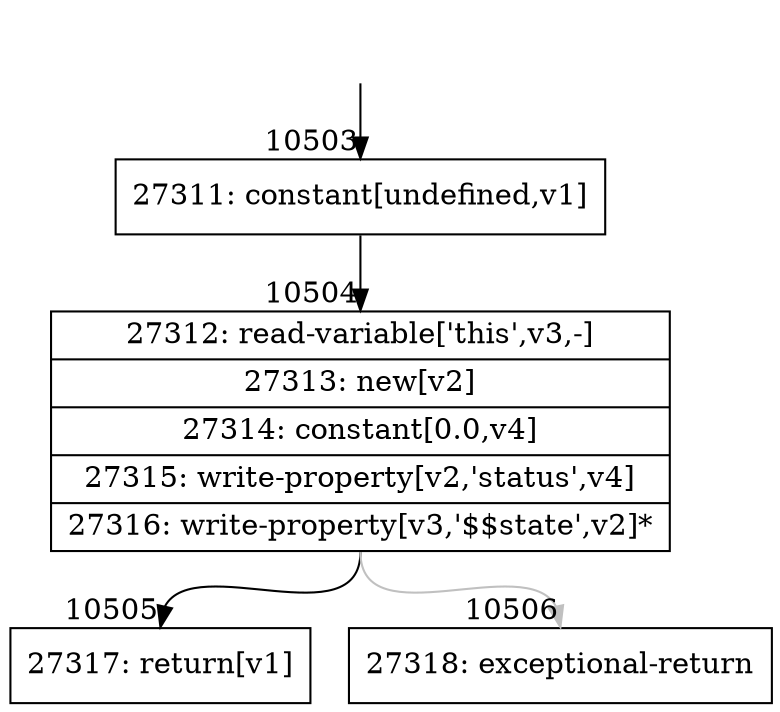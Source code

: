digraph {
rankdir="TD"
BB_entry802[shape=none,label=""];
BB_entry802 -> BB10503 [tailport=s, headport=n, headlabel="    10503"]
BB10503 [shape=record label="{27311: constant[undefined,v1]}" ] 
BB10503 -> BB10504 [tailport=s, headport=n, headlabel="      10504"]
BB10504 [shape=record label="{27312: read-variable['this',v3,-]|27313: new[v2]|27314: constant[0.0,v4]|27315: write-property[v2,'status',v4]|27316: write-property[v3,'$$state',v2]*}" ] 
BB10504 -> BB10505 [tailport=s, headport=n, headlabel="      10505"]
BB10504 -> BB10506 [tailport=s, headport=n, color=gray, headlabel="      10506"]
BB10505 [shape=record label="{27317: return[v1]}" ] 
BB10506 [shape=record label="{27318: exceptional-return}" ] 
//#$~ 14524
}
